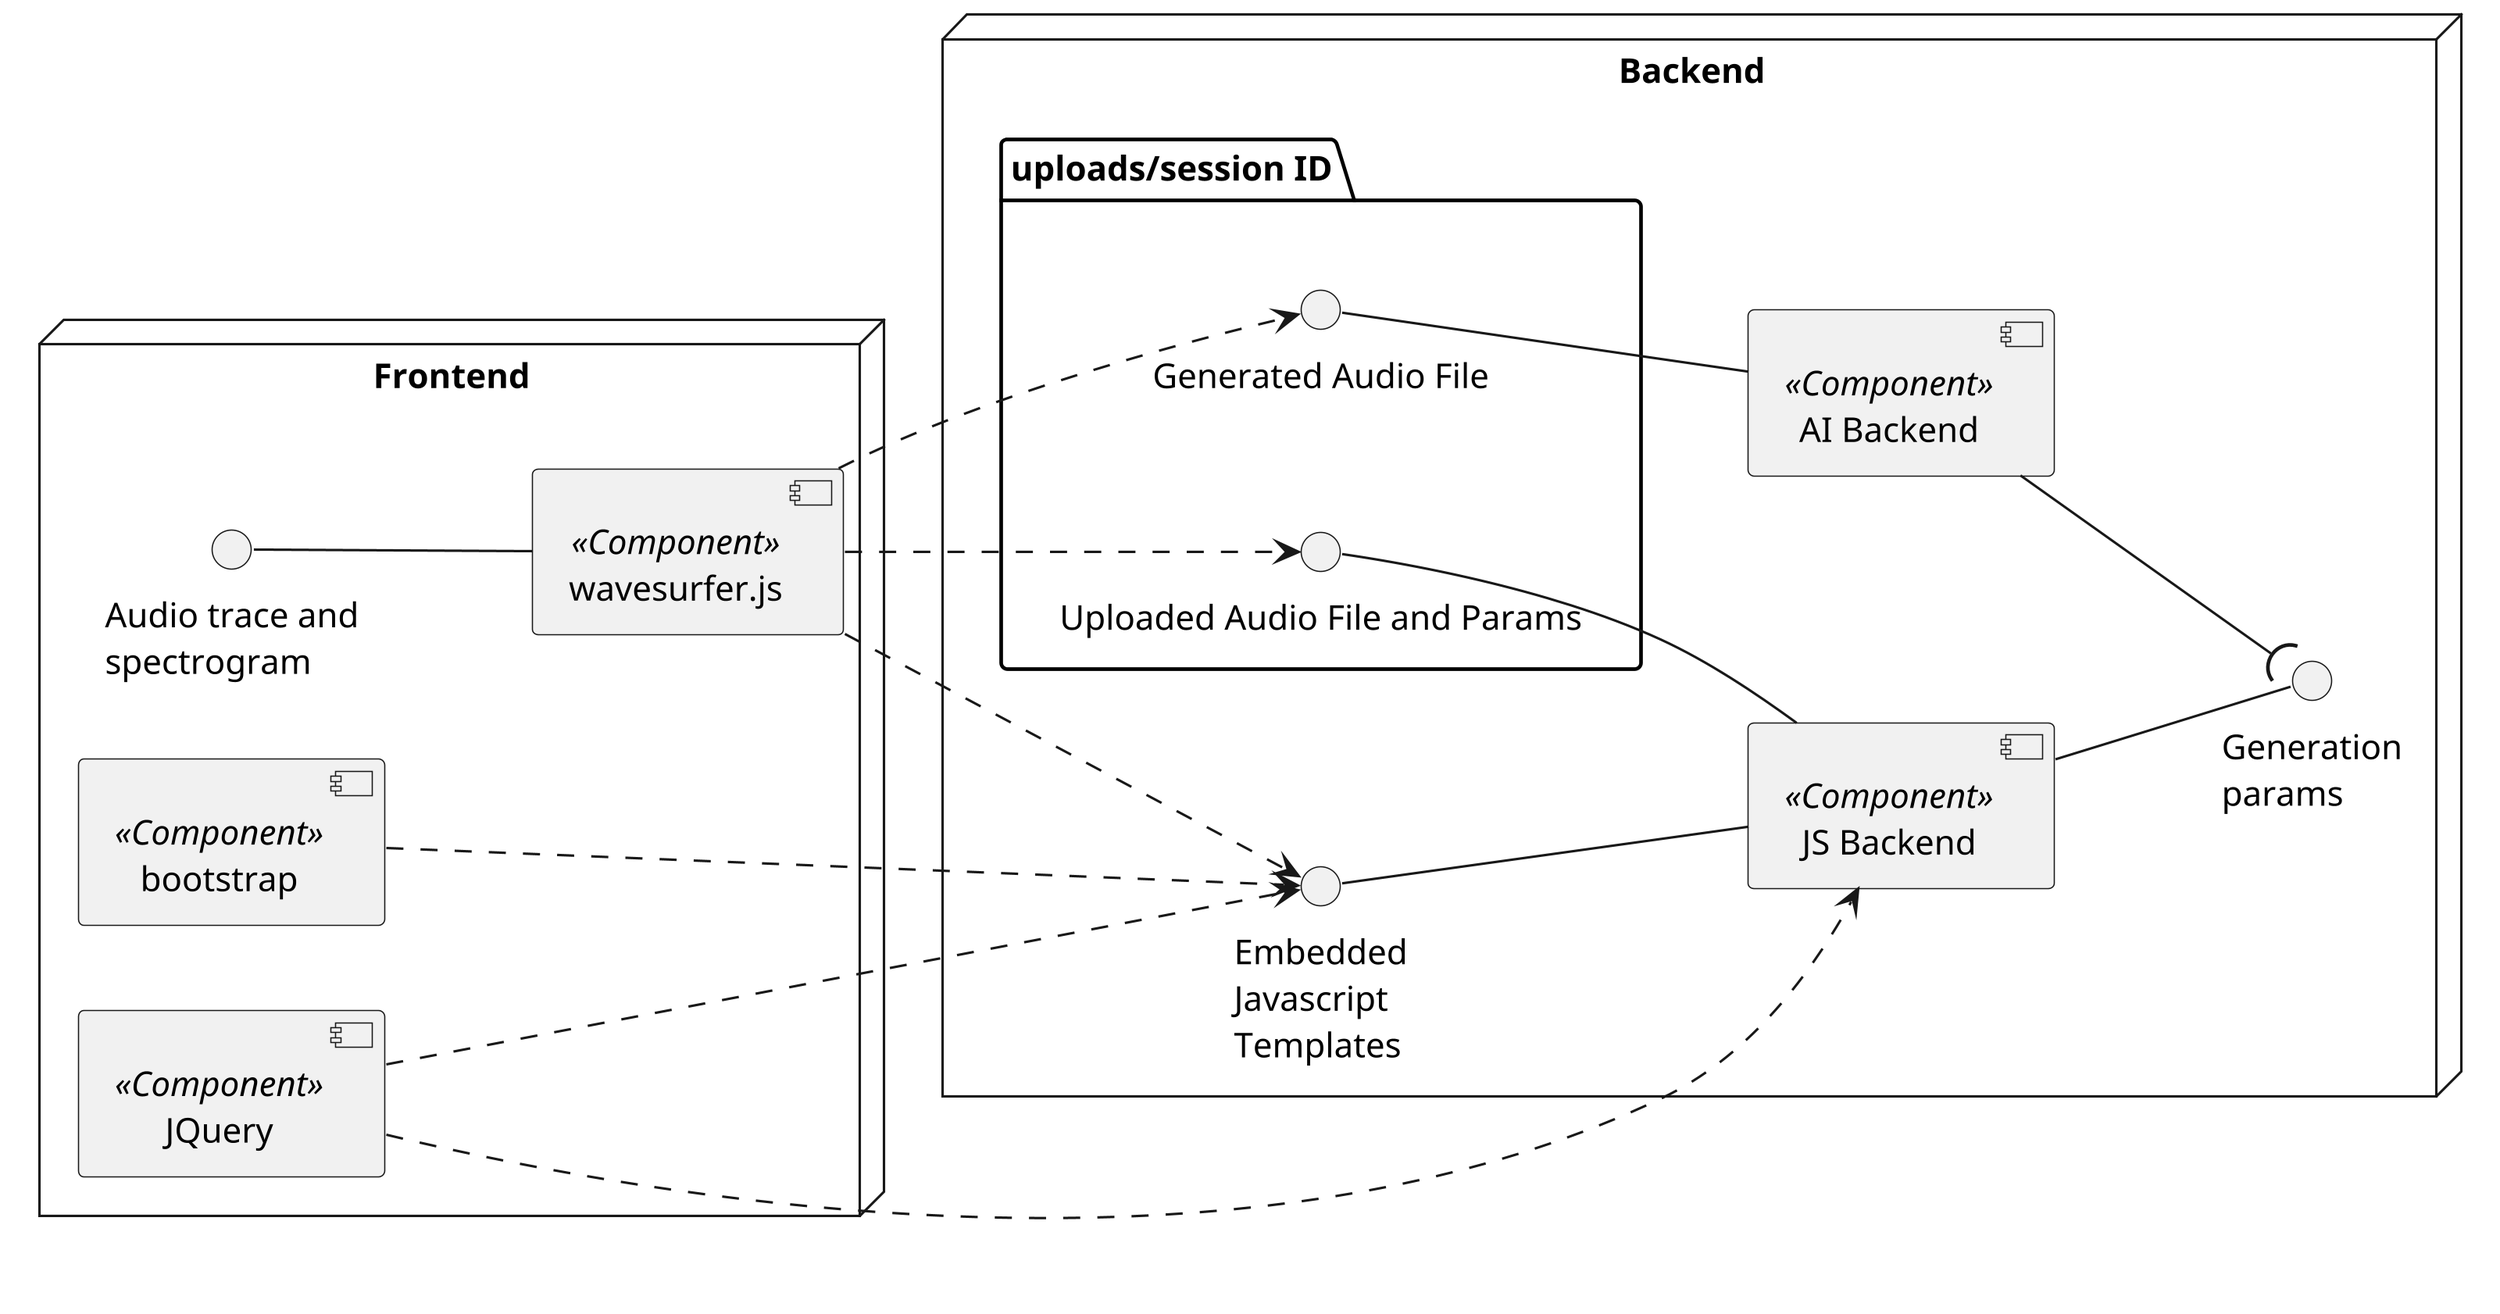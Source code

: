 
@startuml
left to right direction
'skinparam linetype polyline
skinparam dpi 300

node "Backend" {
    interface "Embedded\nJavascript\nTemplates" as EJS
    folder "uploads/session ID" {
    interface "Uploaded Audio File and Params" as AF
    interface "Generated Audio File" as GAF
    }

    interface "Generation\nparams" as GP

    [AI Backend] <<Component>>
    [JS Backend] <<Component>>

    [JS Backend] -down- GP
    [AI Backend] --( GP
    GAF -- [AI Backend]
    AF -- [JS Backend]
    EJS -- [JS Backend]
}

node "Frontend" {
interface "Audio trace and\nspectrogram" as ATS

[wavesurfer.js] <<Component>>
[bootstrap] <<Component>>
[JQuery] <<Component>>
[wavesurfer.js] ..> AF
[wavesurfer.js] ..> GAF
ATS -- [wavesurfer.js]
[JQuery] ..> [JS Backend]
[wavesurfer.js] ..> EJS
[bootstrap] ..> EJS
[JQuery] ..> EJS
}



@enduml
